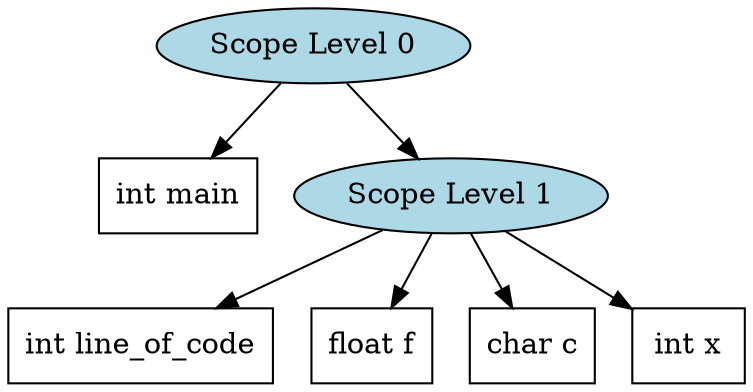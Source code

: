 digraph SymbolTable {
  node1 [label="Scope Level 0", style=filled, fillcolor=lightblue];
  node1 -> node1_main [color=black];
  node1_main [label="int main", shape=box, style=filled, fillcolor=white];
  node2 [label="Scope Level 1", style=filled, fillcolor=lightblue];
  node1 -> node2;
  node2 -> node2_line_of_code [color=black];
  node2_line_of_code [label="int line_of_code", shape=box, style=filled, fillcolor=white];
  node2 -> node2_f [color=black];
  node2_f [label="float f", shape=box, style=filled, fillcolor=white];
  node2 -> node2_c [color=black];
  node2_c [label="char c", shape=box, style=filled, fillcolor=white];
  node2 -> node2_x [color=black];
  node2_x [label="int x", shape=box, style=filled, fillcolor=white];
}
